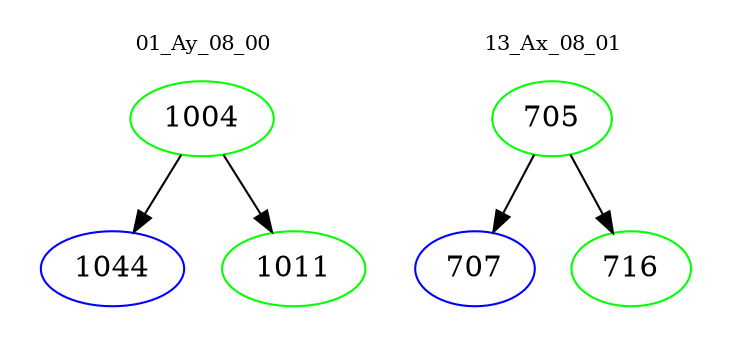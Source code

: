 digraph{
subgraph cluster_0 {
color = white
label = "01_Ay_08_00";
fontsize=10;
T0_1004 [label="1004", color="green"]
T0_1004 -> T0_1044 [color="black"]
T0_1044 [label="1044", color="blue"]
T0_1004 -> T0_1011 [color="black"]
T0_1011 [label="1011", color="green"]
}
subgraph cluster_1 {
color = white
label = "13_Ax_08_01";
fontsize=10;
T1_705 [label="705", color="green"]
T1_705 -> T1_707 [color="black"]
T1_707 [label="707", color="blue"]
T1_705 -> T1_716 [color="black"]
T1_716 [label="716", color="green"]
}
}

